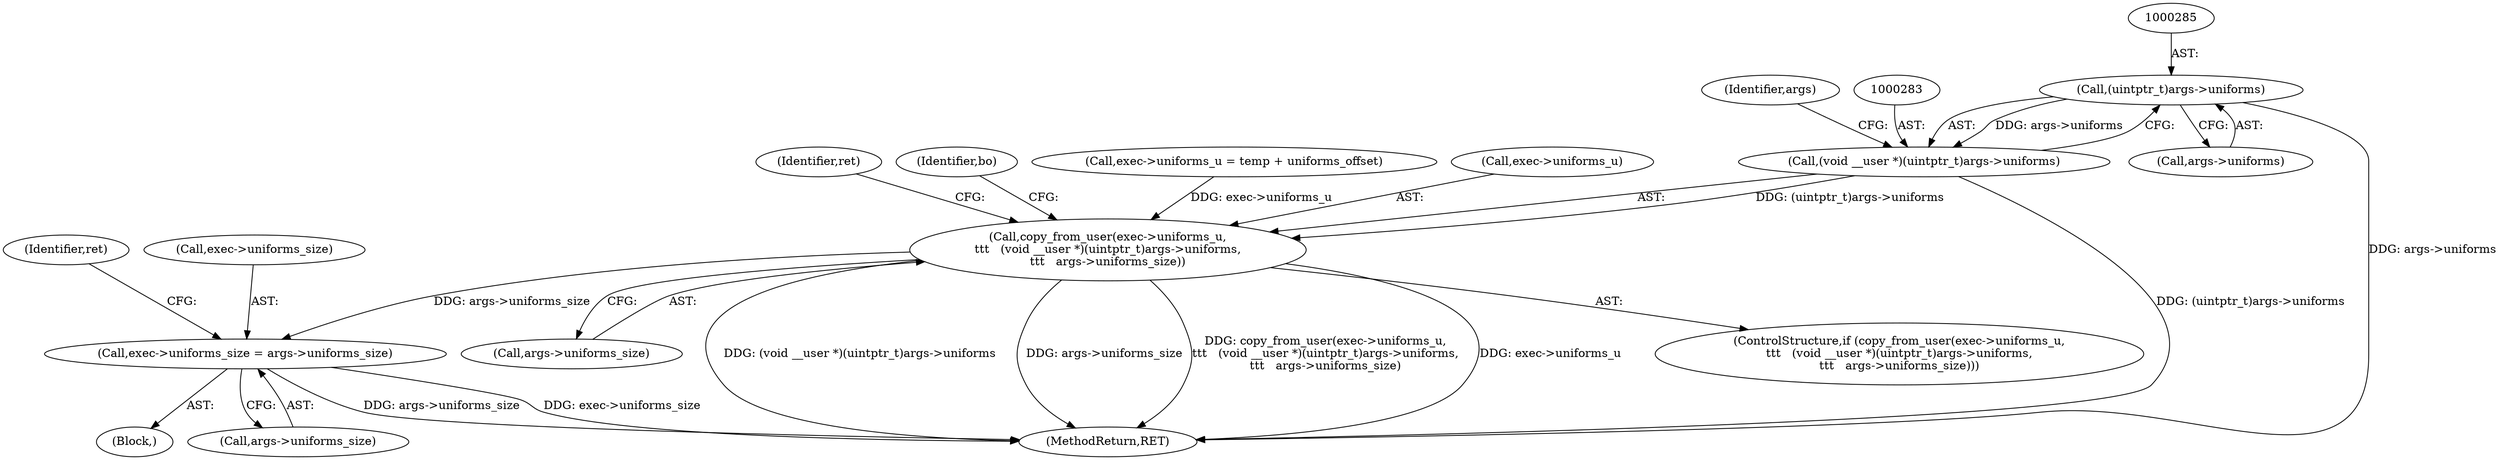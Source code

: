 digraph "0_linux_0f2ff82e11c86c05d051cae32b58226392d33bbf@pointer" {
"1000284" [label="(Call,(uintptr_t)args->uniforms)"];
"1000282" [label="(Call,(void __user *)(uintptr_t)args->uniforms)"];
"1000278" [label="(Call,copy_from_user(exec->uniforms_u,\n\t\t\t   (void __user *)(uintptr_t)args->uniforms,\n\t\t\t   args->uniforms_size))"];
"1000405" [label="(Call,exec->uniforms_size = args->uniforms_size)"];
"1000284" [label="(Call,(uintptr_t)args->uniforms)"];
"1000294" [label="(Identifier,ret)"];
"1000282" [label="(Call,(void __user *)(uintptr_t)args->uniforms)"];
"1000299" [label="(Identifier,bo)"];
"1000216" [label="(Call,exec->uniforms_u = temp + uniforms_offset)"];
"1000286" [label="(Call,args->uniforms)"];
"1000405" [label="(Call,exec->uniforms_size = args->uniforms_size)"];
"1000105" [label="(Block,)"];
"1000409" [label="(Call,args->uniforms_size)"];
"1000413" [label="(Identifier,ret)"];
"1000290" [label="(Identifier,args)"];
"1000289" [label="(Call,args->uniforms_size)"];
"1000450" [label="(MethodReturn,RET)"];
"1000277" [label="(ControlStructure,if (copy_from_user(exec->uniforms_u,\n\t\t\t   (void __user *)(uintptr_t)args->uniforms,\n\t\t\t   args->uniforms_size)))"];
"1000279" [label="(Call,exec->uniforms_u)"];
"1000278" [label="(Call,copy_from_user(exec->uniforms_u,\n\t\t\t   (void __user *)(uintptr_t)args->uniforms,\n\t\t\t   args->uniforms_size))"];
"1000406" [label="(Call,exec->uniforms_size)"];
"1000284" -> "1000282"  [label="AST: "];
"1000284" -> "1000286"  [label="CFG: "];
"1000285" -> "1000284"  [label="AST: "];
"1000286" -> "1000284"  [label="AST: "];
"1000282" -> "1000284"  [label="CFG: "];
"1000284" -> "1000450"  [label="DDG: args->uniforms"];
"1000284" -> "1000282"  [label="DDG: args->uniforms"];
"1000282" -> "1000278"  [label="AST: "];
"1000283" -> "1000282"  [label="AST: "];
"1000290" -> "1000282"  [label="CFG: "];
"1000282" -> "1000450"  [label="DDG: (uintptr_t)args->uniforms"];
"1000282" -> "1000278"  [label="DDG: (uintptr_t)args->uniforms"];
"1000278" -> "1000277"  [label="AST: "];
"1000278" -> "1000289"  [label="CFG: "];
"1000279" -> "1000278"  [label="AST: "];
"1000289" -> "1000278"  [label="AST: "];
"1000294" -> "1000278"  [label="CFG: "];
"1000299" -> "1000278"  [label="CFG: "];
"1000278" -> "1000450"  [label="DDG: (void __user *)(uintptr_t)args->uniforms"];
"1000278" -> "1000450"  [label="DDG: args->uniforms_size"];
"1000278" -> "1000450"  [label="DDG: copy_from_user(exec->uniforms_u,\n\t\t\t   (void __user *)(uintptr_t)args->uniforms,\n\t\t\t   args->uniforms_size)"];
"1000278" -> "1000450"  [label="DDG: exec->uniforms_u"];
"1000216" -> "1000278"  [label="DDG: exec->uniforms_u"];
"1000278" -> "1000405"  [label="DDG: args->uniforms_size"];
"1000405" -> "1000105"  [label="AST: "];
"1000405" -> "1000409"  [label="CFG: "];
"1000406" -> "1000405"  [label="AST: "];
"1000409" -> "1000405"  [label="AST: "];
"1000413" -> "1000405"  [label="CFG: "];
"1000405" -> "1000450"  [label="DDG: args->uniforms_size"];
"1000405" -> "1000450"  [label="DDG: exec->uniforms_size"];
}
